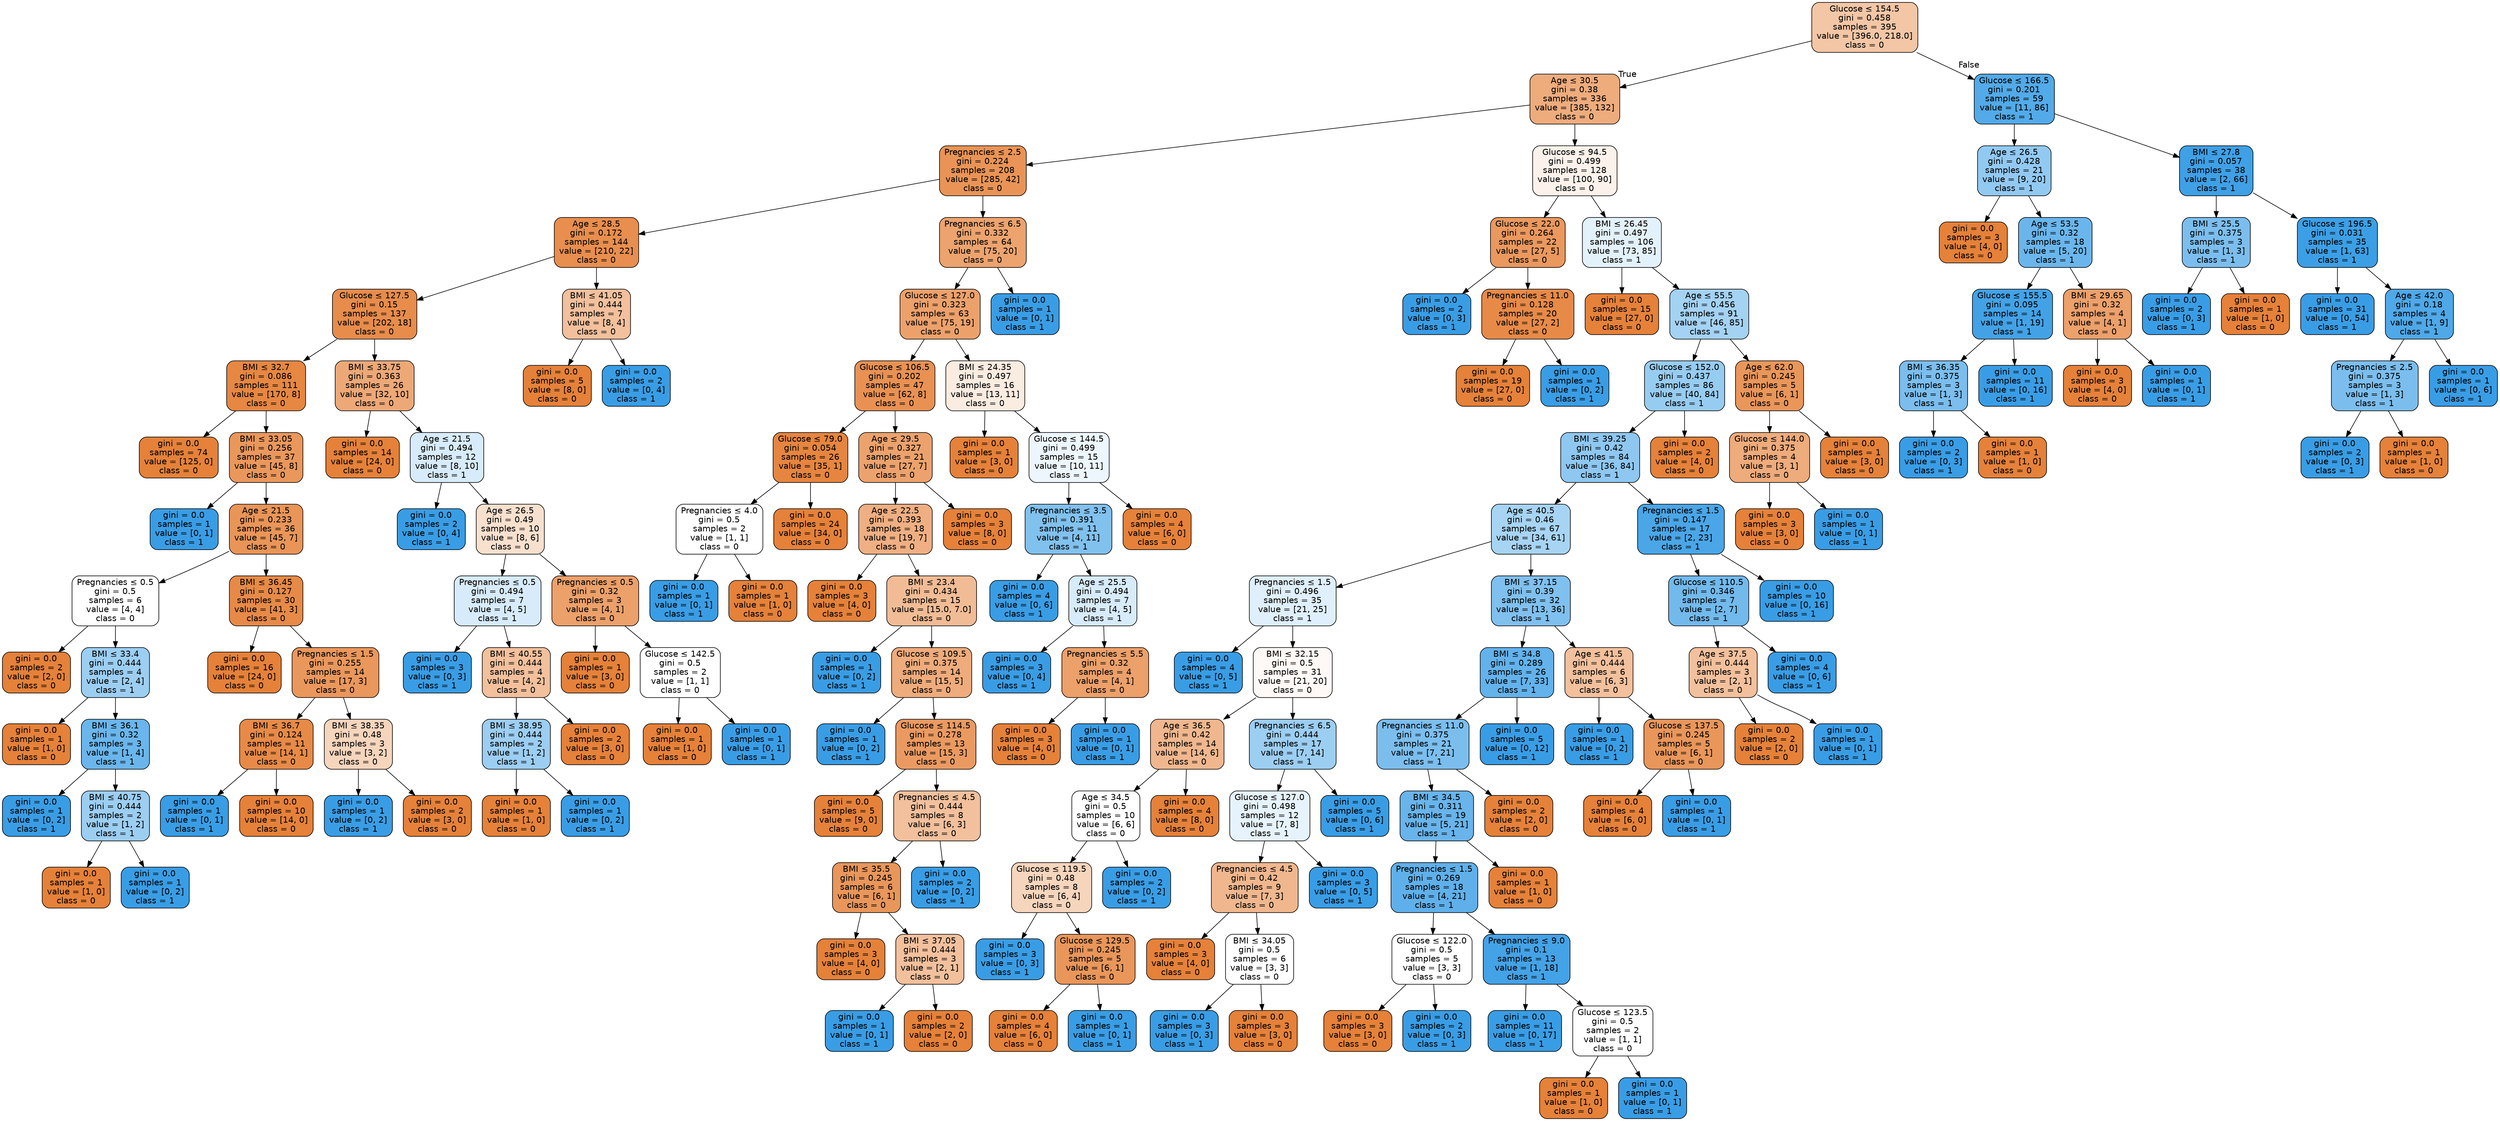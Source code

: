 digraph Tree {
node [shape=box, style="filled, rounded", color="black", fontname="helvetica"] ;
edge [fontname="helvetica"] ;
0 [label=<Glucose &le; 154.5<br/>gini = 0.458<br/>samples = 395<br/>value = [396.0, 218.0]<br/>class = 0>, fillcolor="#f3c6a6"] ;
1 [label=<Age &le; 30.5<br/>gini = 0.38<br/>samples = 336<br/>value = [385, 132]<br/>class = 0>, fillcolor="#eeac7d"] ;
0 -> 1 [labeldistance=2.5, labelangle=45, headlabel="True"] ;
2 [label=<Pregnancies &le; 2.5<br/>gini = 0.224<br/>samples = 208<br/>value = [285, 42]<br/>class = 0>, fillcolor="#e99456"] ;
1 -> 2 ;
3 [label=<Age &le; 28.5<br/>gini = 0.172<br/>samples = 144<br/>value = [210, 22]<br/>class = 0>, fillcolor="#e88e4e"] ;
2 -> 3 ;
4 [label=<Glucose &le; 127.5<br/>gini = 0.15<br/>samples = 137<br/>value = [202, 18]<br/>class = 0>, fillcolor="#e78c4b"] ;
3 -> 4 ;
5 [label=<BMI &le; 32.7<br/>gini = 0.086<br/>samples = 111<br/>value = [170, 8]<br/>class = 0>, fillcolor="#e68742"] ;
4 -> 5 ;
6 [label=<gini = 0.0<br/>samples = 74<br/>value = [125, 0]<br/>class = 0>, fillcolor="#e58139"] ;
5 -> 6 ;
7 [label=<BMI &le; 33.05<br/>gini = 0.256<br/>samples = 37<br/>value = [45, 8]<br/>class = 0>, fillcolor="#ea975c"] ;
5 -> 7 ;
8 [label=<gini = 0.0<br/>samples = 1<br/>value = [0, 1]<br/>class = 1>, fillcolor="#399de5"] ;
7 -> 8 ;
9 [label=<Age &le; 21.5<br/>gini = 0.233<br/>samples = 36<br/>value = [45, 7]<br/>class = 0>, fillcolor="#e99558"] ;
7 -> 9 ;
10 [label=<Pregnancies &le; 0.5<br/>gini = 0.5<br/>samples = 6<br/>value = [4, 4]<br/>class = 0>, fillcolor="#ffffff"] ;
9 -> 10 ;
11 [label=<gini = 0.0<br/>samples = 2<br/>value = [2, 0]<br/>class = 0>, fillcolor="#e58139"] ;
10 -> 11 ;
12 [label=<BMI &le; 33.4<br/>gini = 0.444<br/>samples = 4<br/>value = [2, 4]<br/>class = 1>, fillcolor="#9ccef2"] ;
10 -> 12 ;
13 [label=<gini = 0.0<br/>samples = 1<br/>value = [1, 0]<br/>class = 0>, fillcolor="#e58139"] ;
12 -> 13 ;
14 [label=<BMI &le; 36.1<br/>gini = 0.32<br/>samples = 3<br/>value = [1, 4]<br/>class = 1>, fillcolor="#6ab6ec"] ;
12 -> 14 ;
15 [label=<gini = 0.0<br/>samples = 1<br/>value = [0, 2]<br/>class = 1>, fillcolor="#399de5"] ;
14 -> 15 ;
16 [label=<BMI &le; 40.75<br/>gini = 0.444<br/>samples = 2<br/>value = [1, 2]<br/>class = 1>, fillcolor="#9ccef2"] ;
14 -> 16 ;
17 [label=<gini = 0.0<br/>samples = 1<br/>value = [1, 0]<br/>class = 0>, fillcolor="#e58139"] ;
16 -> 17 ;
18 [label=<gini = 0.0<br/>samples = 1<br/>value = [0, 2]<br/>class = 1>, fillcolor="#399de5"] ;
16 -> 18 ;
19 [label=<BMI &le; 36.45<br/>gini = 0.127<br/>samples = 30<br/>value = [41, 3]<br/>class = 0>, fillcolor="#e78a47"] ;
9 -> 19 ;
20 [label=<gini = 0.0<br/>samples = 16<br/>value = [24, 0]<br/>class = 0>, fillcolor="#e58139"] ;
19 -> 20 ;
21 [label=<Pregnancies &le; 1.5<br/>gini = 0.255<br/>samples = 14<br/>value = [17, 3]<br/>class = 0>, fillcolor="#ea975c"] ;
19 -> 21 ;
22 [label=<BMI &le; 36.7<br/>gini = 0.124<br/>samples = 11<br/>value = [14, 1]<br/>class = 0>, fillcolor="#e78a47"] ;
21 -> 22 ;
23 [label=<gini = 0.0<br/>samples = 1<br/>value = [0, 1]<br/>class = 1>, fillcolor="#399de5"] ;
22 -> 23 ;
24 [label=<gini = 0.0<br/>samples = 10<br/>value = [14, 0]<br/>class = 0>, fillcolor="#e58139"] ;
22 -> 24 ;
25 [label=<BMI &le; 38.35<br/>gini = 0.48<br/>samples = 3<br/>value = [3, 2]<br/>class = 0>, fillcolor="#f6d5bd"] ;
21 -> 25 ;
26 [label=<gini = 0.0<br/>samples = 1<br/>value = [0, 2]<br/>class = 1>, fillcolor="#399de5"] ;
25 -> 26 ;
27 [label=<gini = 0.0<br/>samples = 2<br/>value = [3, 0]<br/>class = 0>, fillcolor="#e58139"] ;
25 -> 27 ;
28 [label=<BMI &le; 33.75<br/>gini = 0.363<br/>samples = 26<br/>value = [32, 10]<br/>class = 0>, fillcolor="#eda877"] ;
4 -> 28 ;
29 [label=<gini = 0.0<br/>samples = 14<br/>value = [24, 0]<br/>class = 0>, fillcolor="#e58139"] ;
28 -> 29 ;
30 [label=<Age &le; 21.5<br/>gini = 0.494<br/>samples = 12<br/>value = [8, 10]<br/>class = 1>, fillcolor="#d7ebfa"] ;
28 -> 30 ;
31 [label=<gini = 0.0<br/>samples = 2<br/>value = [0, 4]<br/>class = 1>, fillcolor="#399de5"] ;
30 -> 31 ;
32 [label=<Age &le; 26.5<br/>gini = 0.49<br/>samples = 10<br/>value = [8, 6]<br/>class = 0>, fillcolor="#f8e0ce"] ;
30 -> 32 ;
33 [label=<Pregnancies &le; 0.5<br/>gini = 0.494<br/>samples = 7<br/>value = [4, 5]<br/>class = 1>, fillcolor="#d7ebfa"] ;
32 -> 33 ;
34 [label=<gini = 0.0<br/>samples = 3<br/>value = [0, 3]<br/>class = 1>, fillcolor="#399de5"] ;
33 -> 34 ;
35 [label=<BMI &le; 40.55<br/>gini = 0.444<br/>samples = 4<br/>value = [4, 2]<br/>class = 0>, fillcolor="#f2c09c"] ;
33 -> 35 ;
36 [label=<BMI &le; 38.95<br/>gini = 0.444<br/>samples = 2<br/>value = [1, 2]<br/>class = 1>, fillcolor="#9ccef2"] ;
35 -> 36 ;
37 [label=<gini = 0.0<br/>samples = 1<br/>value = [1, 0]<br/>class = 0>, fillcolor="#e58139"] ;
36 -> 37 ;
38 [label=<gini = 0.0<br/>samples = 1<br/>value = [0, 2]<br/>class = 1>, fillcolor="#399de5"] ;
36 -> 38 ;
39 [label=<gini = 0.0<br/>samples = 2<br/>value = [3, 0]<br/>class = 0>, fillcolor="#e58139"] ;
35 -> 39 ;
40 [label=<Pregnancies &le; 0.5<br/>gini = 0.32<br/>samples = 3<br/>value = [4, 1]<br/>class = 0>, fillcolor="#eca06a"] ;
32 -> 40 ;
41 [label=<gini = 0.0<br/>samples = 1<br/>value = [3, 0]<br/>class = 0>, fillcolor="#e58139"] ;
40 -> 41 ;
42 [label=<Glucose &le; 142.5<br/>gini = 0.5<br/>samples = 2<br/>value = [1, 1]<br/>class = 0>, fillcolor="#ffffff"] ;
40 -> 42 ;
43 [label=<gini = 0.0<br/>samples = 1<br/>value = [1, 0]<br/>class = 0>, fillcolor="#e58139"] ;
42 -> 43 ;
44 [label=<gini = 0.0<br/>samples = 1<br/>value = [0, 1]<br/>class = 1>, fillcolor="#399de5"] ;
42 -> 44 ;
45 [label=<BMI &le; 41.05<br/>gini = 0.444<br/>samples = 7<br/>value = [8, 4]<br/>class = 0>, fillcolor="#f2c09c"] ;
3 -> 45 ;
46 [label=<gini = 0.0<br/>samples = 5<br/>value = [8, 0]<br/>class = 0>, fillcolor="#e58139"] ;
45 -> 46 ;
47 [label=<gini = 0.0<br/>samples = 2<br/>value = [0, 4]<br/>class = 1>, fillcolor="#399de5"] ;
45 -> 47 ;
48 [label=<Pregnancies &le; 6.5<br/>gini = 0.332<br/>samples = 64<br/>value = [75, 20]<br/>class = 0>, fillcolor="#eca36e"] ;
2 -> 48 ;
49 [label=<Glucose &le; 127.0<br/>gini = 0.323<br/>samples = 63<br/>value = [75, 19]<br/>class = 0>, fillcolor="#eca16b"] ;
48 -> 49 ;
50 [label=<Glucose &le; 106.5<br/>gini = 0.202<br/>samples = 47<br/>value = [62, 8]<br/>class = 0>, fillcolor="#e89153"] ;
49 -> 50 ;
51 [label=<Glucose &le; 79.0<br/>gini = 0.054<br/>samples = 26<br/>value = [35, 1]<br/>class = 0>, fillcolor="#e6853f"] ;
50 -> 51 ;
52 [label=<Pregnancies &le; 4.0<br/>gini = 0.5<br/>samples = 2<br/>value = [1, 1]<br/>class = 0>, fillcolor="#ffffff"] ;
51 -> 52 ;
53 [label=<gini = 0.0<br/>samples = 1<br/>value = [0, 1]<br/>class = 1>, fillcolor="#399de5"] ;
52 -> 53 ;
54 [label=<gini = 0.0<br/>samples = 1<br/>value = [1, 0]<br/>class = 0>, fillcolor="#e58139"] ;
52 -> 54 ;
55 [label=<gini = 0.0<br/>samples = 24<br/>value = [34, 0]<br/>class = 0>, fillcolor="#e58139"] ;
51 -> 55 ;
56 [label=<Age &le; 29.5<br/>gini = 0.327<br/>samples = 21<br/>value = [27, 7]<br/>class = 0>, fillcolor="#eca26c"] ;
50 -> 56 ;
57 [label=<Age &le; 22.5<br/>gini = 0.393<br/>samples = 18<br/>value = [19, 7]<br/>class = 0>, fillcolor="#efaf82"] ;
56 -> 57 ;
58 [label=<gini = 0.0<br/>samples = 3<br/>value = [4, 0]<br/>class = 0>, fillcolor="#e58139"] ;
57 -> 58 ;
59 [label=<BMI &le; 23.4<br/>gini = 0.434<br/>samples = 15<br/>value = [15.0, 7.0]<br/>class = 0>, fillcolor="#f1bc95"] ;
57 -> 59 ;
60 [label=<gini = 0.0<br/>samples = 1<br/>value = [0, 2]<br/>class = 1>, fillcolor="#399de5"] ;
59 -> 60 ;
61 [label=<Glucose &le; 109.5<br/>gini = 0.375<br/>samples = 14<br/>value = [15, 5]<br/>class = 0>, fillcolor="#eeab7b"] ;
59 -> 61 ;
62 [label=<gini = 0.0<br/>samples = 1<br/>value = [0, 2]<br/>class = 1>, fillcolor="#399de5"] ;
61 -> 62 ;
63 [label=<Glucose &le; 114.5<br/>gini = 0.278<br/>samples = 13<br/>value = [15, 3]<br/>class = 0>, fillcolor="#ea9a61"] ;
61 -> 63 ;
64 [label=<gini = 0.0<br/>samples = 5<br/>value = [9, 0]<br/>class = 0>, fillcolor="#e58139"] ;
63 -> 64 ;
65 [label=<Pregnancies &le; 4.5<br/>gini = 0.444<br/>samples = 8<br/>value = [6, 3]<br/>class = 0>, fillcolor="#f2c09c"] ;
63 -> 65 ;
66 [label=<BMI &le; 35.5<br/>gini = 0.245<br/>samples = 6<br/>value = [6, 1]<br/>class = 0>, fillcolor="#e9965a"] ;
65 -> 66 ;
67 [label=<gini = 0.0<br/>samples = 3<br/>value = [4, 0]<br/>class = 0>, fillcolor="#e58139"] ;
66 -> 67 ;
68 [label=<BMI &le; 37.05<br/>gini = 0.444<br/>samples = 3<br/>value = [2, 1]<br/>class = 0>, fillcolor="#f2c09c"] ;
66 -> 68 ;
69 [label=<gini = 0.0<br/>samples = 1<br/>value = [0, 1]<br/>class = 1>, fillcolor="#399de5"] ;
68 -> 69 ;
70 [label=<gini = 0.0<br/>samples = 2<br/>value = [2, 0]<br/>class = 0>, fillcolor="#e58139"] ;
68 -> 70 ;
71 [label=<gini = 0.0<br/>samples = 2<br/>value = [0, 2]<br/>class = 1>, fillcolor="#399de5"] ;
65 -> 71 ;
72 [label=<gini = 0.0<br/>samples = 3<br/>value = [8, 0]<br/>class = 0>, fillcolor="#e58139"] ;
56 -> 72 ;
73 [label=<BMI &le; 24.35<br/>gini = 0.497<br/>samples = 16<br/>value = [13, 11]<br/>class = 0>, fillcolor="#fbece1"] ;
49 -> 73 ;
74 [label=<gini = 0.0<br/>samples = 1<br/>value = [3, 0]<br/>class = 0>, fillcolor="#e58139"] ;
73 -> 74 ;
75 [label=<Glucose &le; 144.5<br/>gini = 0.499<br/>samples = 15<br/>value = [10, 11]<br/>class = 1>, fillcolor="#edf6fd"] ;
73 -> 75 ;
76 [label=<Pregnancies &le; 3.5<br/>gini = 0.391<br/>samples = 11<br/>value = [4, 11]<br/>class = 1>, fillcolor="#81c1ee"] ;
75 -> 76 ;
77 [label=<gini = 0.0<br/>samples = 4<br/>value = [0, 6]<br/>class = 1>, fillcolor="#399de5"] ;
76 -> 77 ;
78 [label=<Age &le; 25.5<br/>gini = 0.494<br/>samples = 7<br/>value = [4, 5]<br/>class = 1>, fillcolor="#d7ebfa"] ;
76 -> 78 ;
79 [label=<gini = 0.0<br/>samples = 3<br/>value = [0, 4]<br/>class = 1>, fillcolor="#399de5"] ;
78 -> 79 ;
80 [label=<Pregnancies &le; 5.5<br/>gini = 0.32<br/>samples = 4<br/>value = [4, 1]<br/>class = 0>, fillcolor="#eca06a"] ;
78 -> 80 ;
81 [label=<gini = 0.0<br/>samples = 3<br/>value = [4, 0]<br/>class = 0>, fillcolor="#e58139"] ;
80 -> 81 ;
82 [label=<gini = 0.0<br/>samples = 1<br/>value = [0, 1]<br/>class = 1>, fillcolor="#399de5"] ;
80 -> 82 ;
83 [label=<gini = 0.0<br/>samples = 4<br/>value = [6, 0]<br/>class = 0>, fillcolor="#e58139"] ;
75 -> 83 ;
84 [label=<gini = 0.0<br/>samples = 1<br/>value = [0, 1]<br/>class = 1>, fillcolor="#399de5"] ;
48 -> 84 ;
85 [label=<Glucose &le; 94.5<br/>gini = 0.499<br/>samples = 128<br/>value = [100, 90]<br/>class = 0>, fillcolor="#fcf2eb"] ;
1 -> 85 ;
86 [label=<Glucose &le; 22.0<br/>gini = 0.264<br/>samples = 22<br/>value = [27, 5]<br/>class = 0>, fillcolor="#ea985e"] ;
85 -> 86 ;
87 [label=<gini = 0.0<br/>samples = 2<br/>value = [0, 3]<br/>class = 1>, fillcolor="#399de5"] ;
86 -> 87 ;
88 [label=<Pregnancies &le; 11.0<br/>gini = 0.128<br/>samples = 20<br/>value = [27, 2]<br/>class = 0>, fillcolor="#e78a48"] ;
86 -> 88 ;
89 [label=<gini = 0.0<br/>samples = 19<br/>value = [27, 0]<br/>class = 0>, fillcolor="#e58139"] ;
88 -> 89 ;
90 [label=<gini = 0.0<br/>samples = 1<br/>value = [0, 2]<br/>class = 1>, fillcolor="#399de5"] ;
88 -> 90 ;
91 [label=<BMI &le; 26.45<br/>gini = 0.497<br/>samples = 106<br/>value = [73, 85]<br/>class = 1>, fillcolor="#e3f1fb"] ;
85 -> 91 ;
92 [label=<gini = 0.0<br/>samples = 15<br/>value = [27, 0]<br/>class = 0>, fillcolor="#e58139"] ;
91 -> 92 ;
93 [label=<Age &le; 55.5<br/>gini = 0.456<br/>samples = 91<br/>value = [46, 85]<br/>class = 1>, fillcolor="#a4d2f3"] ;
91 -> 93 ;
94 [label=<Glucose &le; 152.0<br/>gini = 0.437<br/>samples = 86<br/>value = [40, 84]<br/>class = 1>, fillcolor="#97ccf1"] ;
93 -> 94 ;
95 [label=<BMI &le; 39.25<br/>gini = 0.42<br/>samples = 84<br/>value = [36, 84]<br/>class = 1>, fillcolor="#8ec7f0"] ;
94 -> 95 ;
96 [label=<Age &le; 40.5<br/>gini = 0.46<br/>samples = 67<br/>value = [34, 61]<br/>class = 1>, fillcolor="#a7d4f3"] ;
95 -> 96 ;
97 [label=<Pregnancies &le; 1.5<br/>gini = 0.496<br/>samples = 35<br/>value = [21, 25]<br/>class = 1>, fillcolor="#dfeffb"] ;
96 -> 97 ;
98 [label=<gini = 0.0<br/>samples = 4<br/>value = [0, 5]<br/>class = 1>, fillcolor="#399de5"] ;
97 -> 98 ;
99 [label=<BMI &le; 32.15<br/>gini = 0.5<br/>samples = 31<br/>value = [21, 20]<br/>class = 0>, fillcolor="#fef9f6"] ;
97 -> 99 ;
100 [label=<Age &le; 36.5<br/>gini = 0.42<br/>samples = 14<br/>value = [14, 6]<br/>class = 0>, fillcolor="#f0b78e"] ;
99 -> 100 ;
101 [label=<Age &le; 34.5<br/>gini = 0.5<br/>samples = 10<br/>value = [6, 6]<br/>class = 0>, fillcolor="#ffffff"] ;
100 -> 101 ;
102 [label=<Glucose &le; 119.5<br/>gini = 0.48<br/>samples = 8<br/>value = [6, 4]<br/>class = 0>, fillcolor="#f6d5bd"] ;
101 -> 102 ;
103 [label=<gini = 0.0<br/>samples = 3<br/>value = [0, 3]<br/>class = 1>, fillcolor="#399de5"] ;
102 -> 103 ;
104 [label=<Glucose &le; 129.5<br/>gini = 0.245<br/>samples = 5<br/>value = [6, 1]<br/>class = 0>, fillcolor="#e9965a"] ;
102 -> 104 ;
105 [label=<gini = 0.0<br/>samples = 4<br/>value = [6, 0]<br/>class = 0>, fillcolor="#e58139"] ;
104 -> 105 ;
106 [label=<gini = 0.0<br/>samples = 1<br/>value = [0, 1]<br/>class = 1>, fillcolor="#399de5"] ;
104 -> 106 ;
107 [label=<gini = 0.0<br/>samples = 2<br/>value = [0, 2]<br/>class = 1>, fillcolor="#399de5"] ;
101 -> 107 ;
108 [label=<gini = 0.0<br/>samples = 4<br/>value = [8, 0]<br/>class = 0>, fillcolor="#e58139"] ;
100 -> 108 ;
109 [label=<Pregnancies &le; 6.5<br/>gini = 0.444<br/>samples = 17<br/>value = [7, 14]<br/>class = 1>, fillcolor="#9ccef2"] ;
99 -> 109 ;
110 [label=<Glucose &le; 127.0<br/>gini = 0.498<br/>samples = 12<br/>value = [7, 8]<br/>class = 1>, fillcolor="#e6f3fc"] ;
109 -> 110 ;
111 [label=<Pregnancies &le; 4.5<br/>gini = 0.42<br/>samples = 9<br/>value = [7, 3]<br/>class = 0>, fillcolor="#f0b78e"] ;
110 -> 111 ;
112 [label=<gini = 0.0<br/>samples = 3<br/>value = [4, 0]<br/>class = 0>, fillcolor="#e58139"] ;
111 -> 112 ;
113 [label=<BMI &le; 34.05<br/>gini = 0.5<br/>samples = 6<br/>value = [3, 3]<br/>class = 0>, fillcolor="#ffffff"] ;
111 -> 113 ;
114 [label=<gini = 0.0<br/>samples = 3<br/>value = [0, 3]<br/>class = 1>, fillcolor="#399de5"] ;
113 -> 114 ;
115 [label=<gini = 0.0<br/>samples = 3<br/>value = [3, 0]<br/>class = 0>, fillcolor="#e58139"] ;
113 -> 115 ;
116 [label=<gini = 0.0<br/>samples = 3<br/>value = [0, 5]<br/>class = 1>, fillcolor="#399de5"] ;
110 -> 116 ;
117 [label=<gini = 0.0<br/>samples = 5<br/>value = [0, 6]<br/>class = 1>, fillcolor="#399de5"] ;
109 -> 117 ;
118 [label=<BMI &le; 37.15<br/>gini = 0.39<br/>samples = 32<br/>value = [13, 36]<br/>class = 1>, fillcolor="#80c0ee"] ;
96 -> 118 ;
119 [label=<BMI &le; 34.8<br/>gini = 0.289<br/>samples = 26<br/>value = [7, 33]<br/>class = 1>, fillcolor="#63b2eb"] ;
118 -> 119 ;
120 [label=<Pregnancies &le; 11.0<br/>gini = 0.375<br/>samples = 21<br/>value = [7, 21]<br/>class = 1>, fillcolor="#7bbeee"] ;
119 -> 120 ;
121 [label=<BMI &le; 34.5<br/>gini = 0.311<br/>samples = 19<br/>value = [5, 21]<br/>class = 1>, fillcolor="#68b4eb"] ;
120 -> 121 ;
122 [label=<Pregnancies &le; 1.5<br/>gini = 0.269<br/>samples = 18<br/>value = [4, 21]<br/>class = 1>, fillcolor="#5fb0ea"] ;
121 -> 122 ;
123 [label=<Glucose &le; 122.0<br/>gini = 0.5<br/>samples = 5<br/>value = [3, 3]<br/>class = 0>, fillcolor="#ffffff"] ;
122 -> 123 ;
124 [label=<gini = 0.0<br/>samples = 3<br/>value = [3, 0]<br/>class = 0>, fillcolor="#e58139"] ;
123 -> 124 ;
125 [label=<gini = 0.0<br/>samples = 2<br/>value = [0, 3]<br/>class = 1>, fillcolor="#399de5"] ;
123 -> 125 ;
126 [label=<Pregnancies &le; 9.0<br/>gini = 0.1<br/>samples = 13<br/>value = [1, 18]<br/>class = 1>, fillcolor="#44a2e6"] ;
122 -> 126 ;
127 [label=<gini = 0.0<br/>samples = 11<br/>value = [0, 17]<br/>class = 1>, fillcolor="#399de5"] ;
126 -> 127 ;
128 [label=<Glucose &le; 123.5<br/>gini = 0.5<br/>samples = 2<br/>value = [1, 1]<br/>class = 0>, fillcolor="#ffffff"] ;
126 -> 128 ;
129 [label=<gini = 0.0<br/>samples = 1<br/>value = [1, 0]<br/>class = 0>, fillcolor="#e58139"] ;
128 -> 129 ;
130 [label=<gini = 0.0<br/>samples = 1<br/>value = [0, 1]<br/>class = 1>, fillcolor="#399de5"] ;
128 -> 130 ;
131 [label=<gini = 0.0<br/>samples = 1<br/>value = [1, 0]<br/>class = 0>, fillcolor="#e58139"] ;
121 -> 131 ;
132 [label=<gini = 0.0<br/>samples = 2<br/>value = [2, 0]<br/>class = 0>, fillcolor="#e58139"] ;
120 -> 132 ;
133 [label=<gini = 0.0<br/>samples = 5<br/>value = [0, 12]<br/>class = 1>, fillcolor="#399de5"] ;
119 -> 133 ;
134 [label=<Age &le; 41.5<br/>gini = 0.444<br/>samples = 6<br/>value = [6, 3]<br/>class = 0>, fillcolor="#f2c09c"] ;
118 -> 134 ;
135 [label=<gini = 0.0<br/>samples = 1<br/>value = [0, 2]<br/>class = 1>, fillcolor="#399de5"] ;
134 -> 135 ;
136 [label=<Glucose &le; 137.5<br/>gini = 0.245<br/>samples = 5<br/>value = [6, 1]<br/>class = 0>, fillcolor="#e9965a"] ;
134 -> 136 ;
137 [label=<gini = 0.0<br/>samples = 4<br/>value = [6, 0]<br/>class = 0>, fillcolor="#e58139"] ;
136 -> 137 ;
138 [label=<gini = 0.0<br/>samples = 1<br/>value = [0, 1]<br/>class = 1>, fillcolor="#399de5"] ;
136 -> 138 ;
139 [label=<Pregnancies &le; 1.5<br/>gini = 0.147<br/>samples = 17<br/>value = [2, 23]<br/>class = 1>, fillcolor="#4aa6e7"] ;
95 -> 139 ;
140 [label=<Glucose &le; 110.5<br/>gini = 0.346<br/>samples = 7<br/>value = [2, 7]<br/>class = 1>, fillcolor="#72b9ec"] ;
139 -> 140 ;
141 [label=<Age &le; 37.5<br/>gini = 0.444<br/>samples = 3<br/>value = [2, 1]<br/>class = 0>, fillcolor="#f2c09c"] ;
140 -> 141 ;
142 [label=<gini = 0.0<br/>samples = 2<br/>value = [2, 0]<br/>class = 0>, fillcolor="#e58139"] ;
141 -> 142 ;
143 [label=<gini = 0.0<br/>samples = 1<br/>value = [0, 1]<br/>class = 1>, fillcolor="#399de5"] ;
141 -> 143 ;
144 [label=<gini = 0.0<br/>samples = 4<br/>value = [0, 6]<br/>class = 1>, fillcolor="#399de5"] ;
140 -> 144 ;
145 [label=<gini = 0.0<br/>samples = 10<br/>value = [0, 16]<br/>class = 1>, fillcolor="#399de5"] ;
139 -> 145 ;
146 [label=<gini = 0.0<br/>samples = 2<br/>value = [4, 0]<br/>class = 0>, fillcolor="#e58139"] ;
94 -> 146 ;
147 [label=<Age &le; 62.0<br/>gini = 0.245<br/>samples = 5<br/>value = [6, 1]<br/>class = 0>, fillcolor="#e9965a"] ;
93 -> 147 ;
148 [label=<Glucose &le; 144.0<br/>gini = 0.375<br/>samples = 4<br/>value = [3, 1]<br/>class = 0>, fillcolor="#eeab7b"] ;
147 -> 148 ;
149 [label=<gini = 0.0<br/>samples = 3<br/>value = [3, 0]<br/>class = 0>, fillcolor="#e58139"] ;
148 -> 149 ;
150 [label=<gini = 0.0<br/>samples = 1<br/>value = [0, 1]<br/>class = 1>, fillcolor="#399de5"] ;
148 -> 150 ;
151 [label=<gini = 0.0<br/>samples = 1<br/>value = [3, 0]<br/>class = 0>, fillcolor="#e58139"] ;
147 -> 151 ;
152 [label=<Glucose &le; 166.5<br/>gini = 0.201<br/>samples = 59<br/>value = [11, 86]<br/>class = 1>, fillcolor="#52aae8"] ;
0 -> 152 [labeldistance=2.5, labelangle=-45, headlabel="False"] ;
153 [label=<Age &le; 26.5<br/>gini = 0.428<br/>samples = 21<br/>value = [9, 20]<br/>class = 1>, fillcolor="#92c9f1"] ;
152 -> 153 ;
154 [label=<gini = 0.0<br/>samples = 3<br/>value = [4, 0]<br/>class = 0>, fillcolor="#e58139"] ;
153 -> 154 ;
155 [label=<Age &le; 53.5<br/>gini = 0.32<br/>samples = 18<br/>value = [5, 20]<br/>class = 1>, fillcolor="#6ab6ec"] ;
153 -> 155 ;
156 [label=<Glucose &le; 155.5<br/>gini = 0.095<br/>samples = 14<br/>value = [1, 19]<br/>class = 1>, fillcolor="#43a2e6"] ;
155 -> 156 ;
157 [label=<BMI &le; 36.35<br/>gini = 0.375<br/>samples = 3<br/>value = [1, 3]<br/>class = 1>, fillcolor="#7bbeee"] ;
156 -> 157 ;
158 [label=<gini = 0.0<br/>samples = 2<br/>value = [0, 3]<br/>class = 1>, fillcolor="#399de5"] ;
157 -> 158 ;
159 [label=<gini = 0.0<br/>samples = 1<br/>value = [1, 0]<br/>class = 0>, fillcolor="#e58139"] ;
157 -> 159 ;
160 [label=<gini = 0.0<br/>samples = 11<br/>value = [0, 16]<br/>class = 1>, fillcolor="#399de5"] ;
156 -> 160 ;
161 [label=<BMI &le; 29.65<br/>gini = 0.32<br/>samples = 4<br/>value = [4, 1]<br/>class = 0>, fillcolor="#eca06a"] ;
155 -> 161 ;
162 [label=<gini = 0.0<br/>samples = 3<br/>value = [4, 0]<br/>class = 0>, fillcolor="#e58139"] ;
161 -> 162 ;
163 [label=<gini = 0.0<br/>samples = 1<br/>value = [0, 1]<br/>class = 1>, fillcolor="#399de5"] ;
161 -> 163 ;
164 [label=<BMI &le; 27.8<br/>gini = 0.057<br/>samples = 38<br/>value = [2, 66]<br/>class = 1>, fillcolor="#3fa0e6"] ;
152 -> 164 ;
165 [label=<BMI &le; 25.5<br/>gini = 0.375<br/>samples = 3<br/>value = [1, 3]<br/>class = 1>, fillcolor="#7bbeee"] ;
164 -> 165 ;
166 [label=<gini = 0.0<br/>samples = 2<br/>value = [0, 3]<br/>class = 1>, fillcolor="#399de5"] ;
165 -> 166 ;
167 [label=<gini = 0.0<br/>samples = 1<br/>value = [1, 0]<br/>class = 0>, fillcolor="#e58139"] ;
165 -> 167 ;
168 [label=<Glucose &le; 196.5<br/>gini = 0.031<br/>samples = 35<br/>value = [1, 63]<br/>class = 1>, fillcolor="#3c9fe5"] ;
164 -> 168 ;
169 [label=<gini = 0.0<br/>samples = 31<br/>value = [0, 54]<br/>class = 1>, fillcolor="#399de5"] ;
168 -> 169 ;
170 [label=<Age &le; 42.0<br/>gini = 0.18<br/>samples = 4<br/>value = [1, 9]<br/>class = 1>, fillcolor="#4fa8e8"] ;
168 -> 170 ;
171 [label=<Pregnancies &le; 2.5<br/>gini = 0.375<br/>samples = 3<br/>value = [1, 3]<br/>class = 1>, fillcolor="#7bbeee"] ;
170 -> 171 ;
172 [label=<gini = 0.0<br/>samples = 2<br/>value = [0, 3]<br/>class = 1>, fillcolor="#399de5"] ;
171 -> 172 ;
173 [label=<gini = 0.0<br/>samples = 1<br/>value = [1, 0]<br/>class = 0>, fillcolor="#e58139"] ;
171 -> 173 ;
174 [label=<gini = 0.0<br/>samples = 1<br/>value = [0, 6]<br/>class = 1>, fillcolor="#399de5"] ;
170 -> 174 ;
}